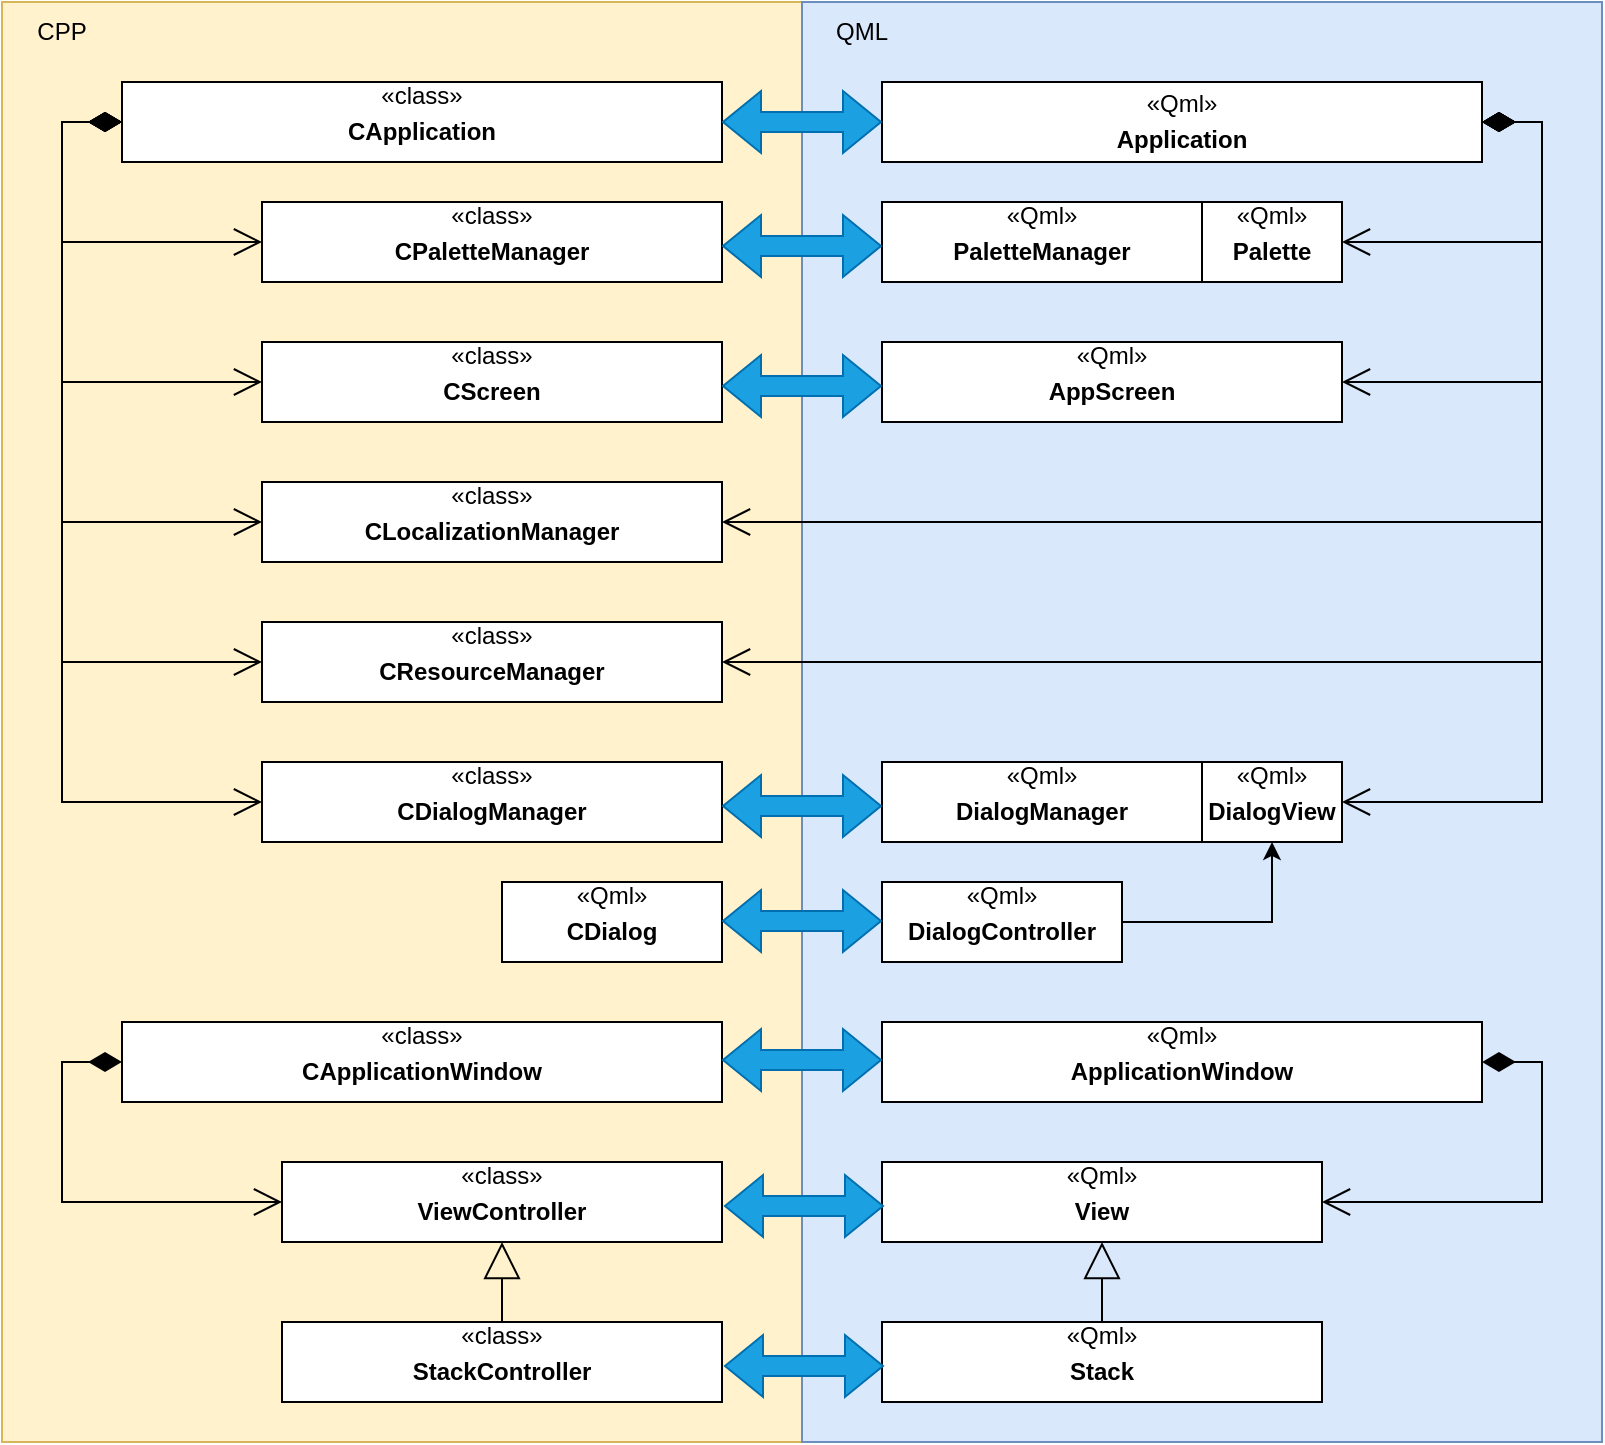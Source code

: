 <mxfile version="20.8.5" type="device"><diagram id="C5RBs43oDa-KdzZeNtuy" name="Page-1"><mxGraphModel dx="1113" dy="669" grid="1" gridSize="10" guides="1" tooltips="1" connect="1" arrows="1" fold="1" page="1" pageScale="1" pageWidth="827" pageHeight="1169" math="0" shadow="0"><root><mxCell id="WIyWlLk6GJQsqaUBKTNV-0"/><mxCell id="WIyWlLk6GJQsqaUBKTNV-1" parent="WIyWlLk6GJQsqaUBKTNV-0"/><mxCell id="DI1btqfMbHKXGrmy3b-J-1" value="" style="rounded=0;whiteSpace=wrap;html=1;fillColor=#fff2cc;strokeColor=#d6b656;movable=0;resizable=0;rotatable=0;deletable=0;editable=0;connectable=0;" parent="WIyWlLk6GJQsqaUBKTNV-1" vertex="1"><mxGeometry x="40" y="40" width="400" height="720" as="geometry"/></mxCell><mxCell id="DI1btqfMbHKXGrmy3b-J-2" value="" style="rounded=0;whiteSpace=wrap;html=1;fillColor=#dae8fc;strokeColor=#6c8ebf;movable=0;resizable=0;rotatable=0;deletable=0;editable=0;connectable=0;" parent="WIyWlLk6GJQsqaUBKTNV-1" vertex="1"><mxGeometry x="440" y="40" width="400" height="720" as="geometry"/></mxCell><mxCell id="DI1btqfMbHKXGrmy3b-J-3" value="CPP" style="text;html=1;strokeColor=none;fillColor=none;align=center;verticalAlign=middle;whiteSpace=wrap;rounded=0;" parent="WIyWlLk6GJQsqaUBKTNV-1" vertex="1"><mxGeometry x="40" y="40" width="60" height="30" as="geometry"/></mxCell><mxCell id="DI1btqfMbHKXGrmy3b-J-4" value="QML" style="text;html=1;strokeColor=none;fillColor=none;align=center;verticalAlign=middle;whiteSpace=wrap;rounded=0;" parent="WIyWlLk6GJQsqaUBKTNV-1" vertex="1"><mxGeometry x="440" y="40" width="60" height="30" as="geometry"/></mxCell><mxCell id="DI1btqfMbHKXGrmy3b-J-5" value="«class»&lt;p style=&quot;margin: 4px 0px 0px;&quot;&gt;&lt;b&gt;CApplication&lt;/b&gt;&lt;/p&gt;&lt;div style=&quot;height:2px;&quot;&gt;&lt;br&gt;&lt;/div&gt;" style="verticalAlign=top;align=center;overflow=fill;fontSize=12;fontFamily=Helvetica;html=1;" parent="WIyWlLk6GJQsqaUBKTNV-1" vertex="1"><mxGeometry x="100" y="80" width="300" height="40" as="geometry"/></mxCell><mxCell id="DI1btqfMbHKXGrmy3b-J-6" value="&lt;p style=&quot;margin:0px;margin-top:4px;text-align:center;&quot;&gt;«Qml»&lt;/p&gt;&lt;p style=&quot;margin:0px;margin-top:4px;text-align:center;&quot;&gt;&lt;b&gt;Application&lt;/b&gt;&lt;/p&gt;&lt;div style=&quot;height:2px;&quot;&gt;&lt;br&gt;&lt;/div&gt;" style="verticalAlign=top;align=left;overflow=fill;fontSize=12;fontFamily=Helvetica;html=1;" parent="WIyWlLk6GJQsqaUBKTNV-1" vertex="1"><mxGeometry x="480" y="80" width="300" height="40" as="geometry"/></mxCell><mxCell id="DI1btqfMbHKXGrmy3b-J-10" value="«class»&lt;p style=&quot;margin: 4px 0px 0px;&quot;&gt;&lt;b&gt;CDialogManager&lt;/b&gt;&lt;/p&gt;&lt;div style=&quot;height:2px;&quot;&gt;&lt;br&gt;&lt;/div&gt;" style="verticalAlign=top;align=center;overflow=fill;fontSize=12;fontFamily=Helvetica;html=1;" parent="WIyWlLk6GJQsqaUBKTNV-1" vertex="1"><mxGeometry x="170" y="420" width="230" height="40" as="geometry"/></mxCell><mxCell id="DI1btqfMbHKXGrmy3b-J-11" value="«Qml»&lt;p style=&quot;margin: 4px 0px 0px;&quot;&gt;&lt;b&gt;DialogManager&lt;/b&gt;&lt;/p&gt;&lt;div style=&quot;height:2px;&quot;&gt;&lt;br&gt;&lt;/div&gt;" style="verticalAlign=top;align=center;overflow=fill;fontSize=12;fontFamily=Helvetica;html=1;" parent="WIyWlLk6GJQsqaUBKTNV-1" vertex="1"><mxGeometry x="480" y="420" width="160" height="40" as="geometry"/></mxCell><mxCell id="DI1btqfMbHKXGrmy3b-J-12" value="«class»&lt;p style=&quot;margin: 4px 0px 0px;&quot;&gt;&lt;b&gt;CApplicationWindow&lt;/b&gt;&lt;/p&gt;&lt;div style=&quot;height:2px;&quot;&gt;&lt;br&gt;&lt;/div&gt;" style="verticalAlign=top;align=center;overflow=fill;fontSize=12;fontFamily=Helvetica;html=1;" parent="WIyWlLk6GJQsqaUBKTNV-1" vertex="1"><mxGeometry x="100" y="550" width="300" height="40" as="geometry"/></mxCell><mxCell id="DI1btqfMbHKXGrmy3b-J-13" value="«Qml»&lt;p style=&quot;margin: 4px 0px 0px;&quot;&gt;&lt;b&gt;ApplicationWindow&lt;/b&gt;&lt;/p&gt;&lt;div style=&quot;height:2px;&quot;&gt;&lt;br&gt;&lt;/div&gt;" style="verticalAlign=top;align=center;overflow=fill;fontSize=12;fontFamily=Helvetica;html=1;" parent="WIyWlLk6GJQsqaUBKTNV-1" vertex="1"><mxGeometry x="480" y="550" width="300" height="40" as="geometry"/></mxCell><mxCell id="DI1btqfMbHKXGrmy3b-J-14" value="" style="shape=flexArrow;endArrow=classic;startArrow=classic;html=1;rounded=0;exitX=1;exitY=0.5;exitDx=0;exitDy=0;entryX=0;entryY=0.5;entryDx=0;entryDy=0;fillColor=#1ba1e2;strokeColor=#006EAF;" parent="WIyWlLk6GJQsqaUBKTNV-1" source="DI1btqfMbHKXGrmy3b-J-5" target="DI1btqfMbHKXGrmy3b-J-6" edge="1"><mxGeometry width="100" height="100" relative="1" as="geometry"><mxPoint x="360" y="420" as="sourcePoint"/><mxPoint x="460" y="320" as="targetPoint"/></mxGeometry></mxCell><mxCell id="DI1btqfMbHKXGrmy3b-J-15" value="" style="shape=flexArrow;endArrow=classic;startArrow=classic;html=1;rounded=0;exitX=1;exitY=0.5;exitDx=0;exitDy=0;entryX=0;entryY=0.5;entryDx=0;entryDy=0;fillColor=#1ba1e2;strokeColor=#006EAF;" parent="WIyWlLk6GJQsqaUBKTNV-1" edge="1"><mxGeometry width="100" height="100" relative="1" as="geometry"><mxPoint x="400" y="442" as="sourcePoint"/><mxPoint x="480" y="442" as="targetPoint"/></mxGeometry></mxCell><mxCell id="DI1btqfMbHKXGrmy3b-J-16" value="" style="shape=flexArrow;endArrow=classic;startArrow=classic;html=1;rounded=0;exitX=1;exitY=0.5;exitDx=0;exitDy=0;entryX=0;entryY=0.5;entryDx=0;entryDy=0;fillColor=#1ba1e2;strokeColor=#006EAF;" parent="WIyWlLk6GJQsqaUBKTNV-1" edge="1"><mxGeometry width="100" height="100" relative="1" as="geometry"><mxPoint x="400" y="569" as="sourcePoint"/><mxPoint x="480" y="569" as="targetPoint"/></mxGeometry></mxCell><mxCell id="DI1btqfMbHKXGrmy3b-J-17" value="«class»&lt;p style=&quot;margin: 4px 0px 0px;&quot;&gt;&lt;b&gt;ViewController&lt;/b&gt;&lt;/p&gt;" style="verticalAlign=top;align=center;overflow=fill;fontSize=12;fontFamily=Helvetica;html=1;" parent="WIyWlLk6GJQsqaUBKTNV-1" vertex="1"><mxGeometry x="180" y="620" width="220" height="40" as="geometry"/></mxCell><mxCell id="DI1btqfMbHKXGrmy3b-J-19" value="«Qml»&lt;p style=&quot;margin: 4px 0px 0px;&quot;&gt;&lt;b&gt;View&lt;/b&gt;&lt;/p&gt;&lt;div style=&quot;height:2px;&quot;&gt;&lt;br&gt;&lt;/div&gt;" style="verticalAlign=top;align=center;overflow=fill;fontSize=12;fontFamily=Helvetica;html=1;" parent="WIyWlLk6GJQsqaUBKTNV-1" vertex="1"><mxGeometry x="480" y="620" width="220" height="40" as="geometry"/></mxCell><mxCell id="DI1btqfMbHKXGrmy3b-J-20" value="" style="shape=flexArrow;endArrow=classic;startArrow=classic;html=1;rounded=0;exitX=1;exitY=0.5;exitDx=0;exitDy=0;entryX=0;entryY=0.5;entryDx=0;entryDy=0;fillColor=#1ba1e2;strokeColor=#006EAF;" parent="WIyWlLk6GJQsqaUBKTNV-1" edge="1"><mxGeometry width="100" height="100" relative="1" as="geometry"><mxPoint x="401" y="642" as="sourcePoint"/><mxPoint x="481" y="642" as="targetPoint"/></mxGeometry></mxCell><mxCell id="DI1btqfMbHKXGrmy3b-J-22" value="«class»&lt;p style=&quot;margin: 4px 0px 0px;&quot;&gt;&lt;b&gt;CLocalizationManager&lt;/b&gt;&lt;/p&gt;&lt;div style=&quot;height:2px;&quot;&gt;&lt;br&gt;&lt;/div&gt;" style="verticalAlign=top;align=center;overflow=fill;fontSize=12;fontFamily=Helvetica;html=1;" parent="WIyWlLk6GJQsqaUBKTNV-1" vertex="1"><mxGeometry x="170" y="280" width="230" height="40" as="geometry"/></mxCell><mxCell id="DI1btqfMbHKXGrmy3b-J-25" value="«class»&lt;p style=&quot;margin: 4px 0px 0px;&quot;&gt;&lt;b&gt;CPaletteManager&lt;/b&gt;&lt;/p&gt;" style="verticalAlign=top;align=center;overflow=fill;fontSize=12;fontFamily=Helvetica;html=1;" parent="WIyWlLk6GJQsqaUBKTNV-1" vertex="1"><mxGeometry x="170" y="140" width="230" height="40" as="geometry"/></mxCell><mxCell id="DI1btqfMbHKXGrmy3b-J-26" value="«Qml»&lt;p style=&quot;margin: 4px 0px 0px;&quot;&gt;&lt;b&gt;PaletteManager&lt;/b&gt;&lt;/p&gt;&lt;div style=&quot;height:2px;&quot;&gt;&lt;br&gt;&lt;/div&gt;" style="verticalAlign=top;align=center;overflow=fill;fontSize=12;fontFamily=Helvetica;html=1;" parent="WIyWlLk6GJQsqaUBKTNV-1" vertex="1"><mxGeometry x="480" y="140" width="160" height="40" as="geometry"/></mxCell><mxCell id="DI1btqfMbHKXGrmy3b-J-27" value="" style="shape=flexArrow;endArrow=classic;startArrow=classic;html=1;rounded=0;exitX=1;exitY=0.5;exitDx=0;exitDy=0;entryX=0;entryY=0.5;entryDx=0;entryDy=0;fillColor=#1ba1e2;strokeColor=#006EAF;" parent="WIyWlLk6GJQsqaUBKTNV-1" edge="1"><mxGeometry width="100" height="100" relative="1" as="geometry"><mxPoint x="400" y="162" as="sourcePoint"/><mxPoint x="480" y="162" as="targetPoint"/></mxGeometry></mxCell><mxCell id="DI1btqfMbHKXGrmy3b-J-28" value="«class»&lt;p style=&quot;margin: 4px 0px 0px;&quot;&gt;&lt;b&gt;CScreen&lt;/b&gt;&lt;/p&gt;&lt;div style=&quot;height:2px;&quot;&gt;&lt;br&gt;&lt;/div&gt;" style="verticalAlign=top;align=center;overflow=fill;fontSize=12;fontFamily=Helvetica;html=1;" parent="WIyWlLk6GJQsqaUBKTNV-1" vertex="1"><mxGeometry x="170" y="210" width="230" height="40" as="geometry"/></mxCell><mxCell id="DI1btqfMbHKXGrmy3b-J-29" value="«Qml»&lt;p style=&quot;margin: 4px 0px 0px;&quot;&gt;&lt;b&gt;AppScreen&lt;/b&gt;&lt;/p&gt;&lt;div style=&quot;height:2px;&quot;&gt;&lt;br&gt;&lt;/div&gt;" style="verticalAlign=top;align=center;overflow=fill;fontSize=12;fontFamily=Helvetica;html=1;" parent="WIyWlLk6GJQsqaUBKTNV-1" vertex="1"><mxGeometry x="480" y="210" width="230" height="40" as="geometry"/></mxCell><mxCell id="DI1btqfMbHKXGrmy3b-J-30" value="" style="shape=flexArrow;endArrow=classic;startArrow=classic;html=1;rounded=0;exitX=1;exitY=0.5;exitDx=0;exitDy=0;entryX=0;entryY=0.5;entryDx=0;entryDy=0;fillColor=#1ba1e2;strokeColor=#006EAF;" parent="WIyWlLk6GJQsqaUBKTNV-1" edge="1"><mxGeometry width="100" height="100" relative="1" as="geometry"><mxPoint x="400" y="232" as="sourcePoint"/><mxPoint x="480" y="232" as="targetPoint"/></mxGeometry></mxCell><mxCell id="LG2fYUrrOJjMoffiZHeD-0" value="«Qml»&lt;p style=&quot;margin: 4px 0px 0px;&quot;&gt;&lt;b&gt;Palette&lt;/b&gt;&lt;/p&gt;&lt;div style=&quot;height:2px;&quot;&gt;&lt;br&gt;&lt;/div&gt;" style="verticalAlign=top;align=center;overflow=fill;fontSize=12;fontFamily=Helvetica;html=1;" vertex="1" parent="WIyWlLk6GJQsqaUBKTNV-1"><mxGeometry x="640" y="140" width="70" height="40" as="geometry"/></mxCell><mxCell id="LG2fYUrrOJjMoffiZHeD-3" value="«Qml»&lt;p style=&quot;margin: 4px 0px 0px;&quot;&gt;&lt;b&gt;DialogView&lt;/b&gt;&lt;/p&gt;" style="verticalAlign=top;align=center;overflow=fill;fontSize=12;fontFamily=Helvetica;html=1;" vertex="1" parent="WIyWlLk6GJQsqaUBKTNV-1"><mxGeometry x="640" y="420" width="70" height="40" as="geometry"/></mxCell><mxCell id="LG2fYUrrOJjMoffiZHeD-18" style="edgeStyle=orthogonalEdgeStyle;rounded=0;orthogonalLoop=1;jettySize=auto;html=1;exitX=1;exitY=0.5;exitDx=0;exitDy=0;entryX=0.5;entryY=1;entryDx=0;entryDy=0;" edge="1" parent="WIyWlLk6GJQsqaUBKTNV-1" source="LG2fYUrrOJjMoffiZHeD-6" target="LG2fYUrrOJjMoffiZHeD-3"><mxGeometry relative="1" as="geometry"/></mxCell><mxCell id="LG2fYUrrOJjMoffiZHeD-6" value="«Qml»&lt;p style=&quot;margin: 4px 0px 0px;&quot;&gt;&lt;b&gt;DialogController&lt;/b&gt;&lt;/p&gt;" style="verticalAlign=top;align=center;overflow=fill;fontSize=12;fontFamily=Helvetica;html=1;" vertex="1" parent="WIyWlLk6GJQsqaUBKTNV-1"><mxGeometry x="480" y="480" width="120" height="40" as="geometry"/></mxCell><mxCell id="LG2fYUrrOJjMoffiZHeD-13" value="«Qml»&lt;p style=&quot;margin: 4px 0px 0px;&quot;&gt;&lt;b&gt;CDialog&lt;/b&gt;&lt;/p&gt;" style="verticalAlign=top;align=center;overflow=fill;fontSize=12;fontFamily=Helvetica;html=1;" vertex="1" parent="WIyWlLk6GJQsqaUBKTNV-1"><mxGeometry x="290" y="480" width="110" height="40" as="geometry"/></mxCell><mxCell id="LG2fYUrrOJjMoffiZHeD-15" value="«class»&lt;p style=&quot;margin: 4px 0px 0px;&quot;&gt;&lt;b&gt;CResourceManager&lt;/b&gt;&lt;/p&gt;&lt;div style=&quot;height:2px;&quot;&gt;&lt;br&gt;&lt;/div&gt;" style="verticalAlign=top;align=center;overflow=fill;fontSize=12;fontFamily=Helvetica;html=1;" vertex="1" parent="WIyWlLk6GJQsqaUBKTNV-1"><mxGeometry x="170" y="350" width="230" height="40" as="geometry"/></mxCell><mxCell id="LG2fYUrrOJjMoffiZHeD-16" value="" style="shape=flexArrow;endArrow=classic;startArrow=classic;html=1;rounded=0;exitX=1;exitY=0.5;exitDx=0;exitDy=0;entryX=0;entryY=0.5;entryDx=0;entryDy=0;fillColor=#1ba1e2;strokeColor=#006EAF;" edge="1" parent="WIyWlLk6GJQsqaUBKTNV-1"><mxGeometry width="100" height="100" relative="1" as="geometry"><mxPoint x="400" y="499.5" as="sourcePoint"/><mxPoint x="480" y="499.5" as="targetPoint"/></mxGeometry></mxCell><mxCell id="LG2fYUrrOJjMoffiZHeD-22" value="«class»&lt;p style=&quot;margin: 4px 0px 0px;&quot;&gt;&lt;b&gt;StackController&lt;/b&gt;&lt;/p&gt;" style="verticalAlign=top;align=center;overflow=fill;fontSize=12;fontFamily=Helvetica;html=1;" vertex="1" parent="WIyWlLk6GJQsqaUBKTNV-1"><mxGeometry x="180" y="700" width="220" height="40" as="geometry"/></mxCell><mxCell id="LG2fYUrrOJjMoffiZHeD-23" value="«Qml»&lt;p style=&quot;margin: 4px 0px 0px;&quot;&gt;&lt;b&gt;Stack&lt;/b&gt;&lt;/p&gt;&lt;div style=&quot;height:2px;&quot;&gt;&lt;br&gt;&lt;/div&gt;" style="verticalAlign=top;align=center;overflow=fill;fontSize=12;fontFamily=Helvetica;html=1;" vertex="1" parent="WIyWlLk6GJQsqaUBKTNV-1"><mxGeometry x="480" y="700" width="220" height="40" as="geometry"/></mxCell><mxCell id="LG2fYUrrOJjMoffiZHeD-24" value="" style="shape=flexArrow;endArrow=classic;startArrow=classic;html=1;rounded=0;exitX=1;exitY=0.5;exitDx=0;exitDy=0;entryX=0;entryY=0.5;entryDx=0;entryDy=0;fillColor=#1ba1e2;strokeColor=#006EAF;" edge="1" parent="WIyWlLk6GJQsqaUBKTNV-1"><mxGeometry width="100" height="100" relative="1" as="geometry"><mxPoint x="401" y="722" as="sourcePoint"/><mxPoint x="481" y="722" as="targetPoint"/></mxGeometry></mxCell><mxCell id="LG2fYUrrOJjMoffiZHeD-26" value="" style="endArrow=block;endSize=16;endFill=0;html=1;rounded=0;exitX=0.5;exitY=0;exitDx=0;exitDy=0;entryX=0.5;entryY=1;entryDx=0;entryDy=0;" edge="1" parent="WIyWlLk6GJQsqaUBKTNV-1" source="LG2fYUrrOJjMoffiZHeD-22" target="DI1btqfMbHKXGrmy3b-J-17"><mxGeometry width="160" relative="1" as="geometry"><mxPoint x="490" y="540" as="sourcePoint"/><mxPoint x="650" y="540" as="targetPoint"/></mxGeometry></mxCell><mxCell id="LG2fYUrrOJjMoffiZHeD-27" value="" style="endArrow=block;endSize=16;endFill=0;html=1;rounded=0;exitX=0.5;exitY=0;exitDx=0;exitDy=0;entryX=0.5;entryY=1;entryDx=0;entryDy=0;" edge="1" parent="WIyWlLk6GJQsqaUBKTNV-1" source="LG2fYUrrOJjMoffiZHeD-23" target="DI1btqfMbHKXGrmy3b-J-19"><mxGeometry width="160" relative="1" as="geometry"><mxPoint x="641" y="700" as="sourcePoint"/><mxPoint x="670" y="690" as="targetPoint"/></mxGeometry></mxCell><mxCell id="LG2fYUrrOJjMoffiZHeD-29" value="" style="endArrow=open;html=1;endSize=12;startArrow=diamondThin;startSize=14;startFill=1;edgeStyle=orthogonalEdgeStyle;align=left;verticalAlign=bottom;rounded=0;entryX=1;entryY=0.5;entryDx=0;entryDy=0;exitX=1;exitY=0.5;exitDx=0;exitDy=0;" edge="1" parent="WIyWlLk6GJQsqaUBKTNV-1" source="DI1btqfMbHKXGrmy3b-J-13" target="DI1btqfMbHKXGrmy3b-J-19"><mxGeometry x="-1" y="3" relative="1" as="geometry"><mxPoint x="490" y="600" as="sourcePoint"/><mxPoint x="650" y="600" as="targetPoint"/><Array as="points"><mxPoint x="810" y="570"/><mxPoint x="810" y="640"/></Array></mxGeometry></mxCell><mxCell id="LG2fYUrrOJjMoffiZHeD-34" value="" style="endArrow=open;html=1;endSize=12;startArrow=diamondThin;startSize=14;startFill=1;edgeStyle=orthogonalEdgeStyle;align=left;verticalAlign=bottom;rounded=0;entryX=0;entryY=0.5;entryDx=0;entryDy=0;exitX=0;exitY=0.5;exitDx=0;exitDy=0;" edge="1" parent="WIyWlLk6GJQsqaUBKTNV-1" source="DI1btqfMbHKXGrmy3b-J-12" target="DI1btqfMbHKXGrmy3b-J-17"><mxGeometry x="-1" y="3" relative="1" as="geometry"><mxPoint x="490" y="500" as="sourcePoint"/><mxPoint x="650" y="500" as="targetPoint"/><Array as="points"><mxPoint x="70" y="570"/><mxPoint x="70" y="640"/></Array></mxGeometry></mxCell><mxCell id="LG2fYUrrOJjMoffiZHeD-36" value="" style="endArrow=open;html=1;endSize=12;startArrow=diamondThin;startSize=14;startFill=1;edgeStyle=orthogonalEdgeStyle;align=left;verticalAlign=bottom;rounded=0;exitX=0;exitY=0.5;exitDx=0;exitDy=0;entryX=0;entryY=0.5;entryDx=0;entryDy=0;" edge="1" parent="WIyWlLk6GJQsqaUBKTNV-1" source="DI1btqfMbHKXGrmy3b-J-5" target="DI1btqfMbHKXGrmy3b-J-25"><mxGeometry x="-1" y="3" relative="1" as="geometry"><mxPoint x="490" y="340" as="sourcePoint"/><mxPoint x="650" y="340" as="targetPoint"/><Array as="points"><mxPoint x="70" y="100"/><mxPoint x="70" y="160"/></Array><mxPoint as="offset"/></mxGeometry></mxCell><mxCell id="LG2fYUrrOJjMoffiZHeD-37" value="" style="endArrow=open;html=1;endSize=12;startArrow=diamondThin;startSize=14;startFill=1;edgeStyle=orthogonalEdgeStyle;align=left;verticalAlign=bottom;rounded=0;exitX=0;exitY=0.5;exitDx=0;exitDy=0;entryX=0;entryY=0.5;entryDx=0;entryDy=0;" edge="1" parent="WIyWlLk6GJQsqaUBKTNV-1" source="DI1btqfMbHKXGrmy3b-J-5" target="DI1btqfMbHKXGrmy3b-J-28"><mxGeometry x="-1" y="3" relative="1" as="geometry"><mxPoint x="110" y="110" as="sourcePoint"/><mxPoint x="180" y="170" as="targetPoint"/><Array as="points"><mxPoint x="70" y="100"/><mxPoint x="70" y="230"/></Array><mxPoint as="offset"/></mxGeometry></mxCell><mxCell id="LG2fYUrrOJjMoffiZHeD-38" value="" style="endArrow=open;html=1;endSize=12;startArrow=diamondThin;startSize=14;startFill=1;edgeStyle=orthogonalEdgeStyle;align=left;verticalAlign=bottom;rounded=0;exitX=0;exitY=0.5;exitDx=0;exitDy=0;entryX=0;entryY=0.5;entryDx=0;entryDy=0;" edge="1" parent="WIyWlLk6GJQsqaUBKTNV-1" source="DI1btqfMbHKXGrmy3b-J-5"><mxGeometry x="-1" y="3" relative="1" as="geometry"><mxPoint x="100" y="170" as="sourcePoint"/><mxPoint x="170" y="300" as="targetPoint"/><Array as="points"><mxPoint x="70" y="100"/><mxPoint x="70" y="300"/></Array><mxPoint as="offset"/></mxGeometry></mxCell><mxCell id="LG2fYUrrOJjMoffiZHeD-39" value="" style="endArrow=open;html=1;endSize=12;startArrow=diamondThin;startSize=14;startFill=1;edgeStyle=orthogonalEdgeStyle;align=left;verticalAlign=bottom;rounded=0;exitX=0;exitY=0.5;exitDx=0;exitDy=0;" edge="1" parent="WIyWlLk6GJQsqaUBKTNV-1"><mxGeometry x="-1" y="3" relative="1" as="geometry"><mxPoint x="100" y="100" as="sourcePoint"/><mxPoint x="170" y="370" as="targetPoint"/><Array as="points"><mxPoint x="70" y="100"/><mxPoint x="70" y="370"/><mxPoint x="170" y="370"/></Array><mxPoint as="offset"/></mxGeometry></mxCell><mxCell id="LG2fYUrrOJjMoffiZHeD-40" value="" style="endArrow=open;html=1;endSize=12;startArrow=diamondThin;startSize=14;startFill=1;edgeStyle=orthogonalEdgeStyle;align=left;verticalAlign=bottom;rounded=0;exitX=0;exitY=0.5;exitDx=0;exitDy=0;" edge="1" parent="WIyWlLk6GJQsqaUBKTNV-1"><mxGeometry x="-1" y="3" relative="1" as="geometry"><mxPoint x="100" y="100" as="sourcePoint"/><mxPoint x="170" y="440" as="targetPoint"/><Array as="points"><mxPoint x="70" y="100"/><mxPoint x="70" y="440"/><mxPoint x="170" y="440"/></Array><mxPoint as="offset"/></mxGeometry></mxCell><mxCell id="LG2fYUrrOJjMoffiZHeD-41" value="" style="endArrow=open;html=1;endSize=12;startArrow=diamondThin;startSize=14;startFill=1;edgeStyle=orthogonalEdgeStyle;align=left;verticalAlign=bottom;rounded=0;entryX=1;entryY=0.5;entryDx=0;entryDy=0;" edge="1" parent="WIyWlLk6GJQsqaUBKTNV-1" target="LG2fYUrrOJjMoffiZHeD-0"><mxGeometry x="-1" y="3" relative="1" as="geometry"><mxPoint x="780" y="100" as="sourcePoint"/><mxPoint x="910" y="160" as="targetPoint"/><Array as="points"><mxPoint x="810" y="100"/><mxPoint x="810" y="160"/></Array><mxPoint as="offset"/></mxGeometry></mxCell><mxCell id="LG2fYUrrOJjMoffiZHeD-42" value="" style="endArrow=open;html=1;endSize=12;startArrow=diamondThin;startSize=14;startFill=1;edgeStyle=orthogonalEdgeStyle;align=left;verticalAlign=bottom;rounded=0;" edge="1" parent="WIyWlLk6GJQsqaUBKTNV-1" target="DI1btqfMbHKXGrmy3b-J-29"><mxGeometry x="-1" y="3" relative="1" as="geometry"><mxPoint x="780" y="100" as="sourcePoint"/><mxPoint x="910" y="230" as="targetPoint"/><Array as="points"><mxPoint x="810" y="100"/><mxPoint x="810" y="230"/></Array><mxPoint as="offset"/></mxGeometry></mxCell><mxCell id="LG2fYUrrOJjMoffiZHeD-43" value="" style="endArrow=open;html=1;endSize=12;startArrow=diamondThin;startSize=14;startFill=1;edgeStyle=orthogonalEdgeStyle;align=left;verticalAlign=bottom;rounded=0;" edge="1" parent="WIyWlLk6GJQsqaUBKTNV-1"><mxGeometry x="-1" y="3" relative="1" as="geometry"><mxPoint x="780" y="100" as="sourcePoint"/><mxPoint x="400" y="300" as="targetPoint"/><Array as="points"><mxPoint x="810" y="100"/><mxPoint x="810" y="300"/></Array><mxPoint as="offset"/></mxGeometry></mxCell><mxCell id="LG2fYUrrOJjMoffiZHeD-45" value="" style="endArrow=open;html=1;endSize=12;startArrow=diamondThin;startSize=14;startFill=1;edgeStyle=orthogonalEdgeStyle;align=left;verticalAlign=bottom;rounded=0;exitX=1;exitY=0.5;exitDx=0;exitDy=0;entryX=1;entryY=0.5;entryDx=0;entryDy=0;" edge="1" parent="WIyWlLk6GJQsqaUBKTNV-1" source="DI1btqfMbHKXGrmy3b-J-6" target="LG2fYUrrOJjMoffiZHeD-3"><mxGeometry x="-1" y="3" relative="1" as="geometry"><mxPoint x="840" y="100" as="sourcePoint"/><mxPoint x="910" y="440" as="targetPoint"/><Array as="points"><mxPoint x="810" y="100"/><mxPoint x="810" y="440"/></Array><mxPoint as="offset"/></mxGeometry></mxCell><mxCell id="LG2fYUrrOJjMoffiZHeD-46" value="" style="endArrow=open;html=1;endSize=12;startArrow=diamondThin;startSize=14;startFill=1;edgeStyle=orthogonalEdgeStyle;align=left;verticalAlign=bottom;rounded=0;exitX=1;exitY=0.5;exitDx=0;exitDy=0;entryX=1;entryY=0.5;entryDx=0;entryDy=0;" edge="1" parent="WIyWlLk6GJQsqaUBKTNV-1" target="LG2fYUrrOJjMoffiZHeD-15"><mxGeometry x="-1" y="3" relative="1" as="geometry"><mxPoint x="780" y="100" as="sourcePoint"/><mxPoint x="710" y="440" as="targetPoint"/><Array as="points"><mxPoint x="810" y="100"/><mxPoint x="810" y="370"/></Array><mxPoint as="offset"/></mxGeometry></mxCell></root></mxGraphModel></diagram></mxfile>
